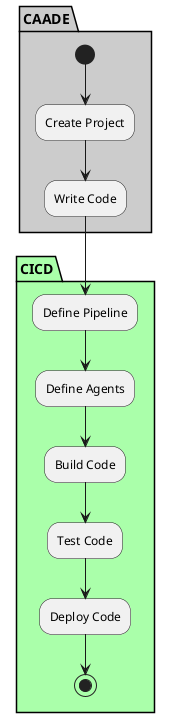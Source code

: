 @startuml

partition CAADE  #cccccc {
  (*) --> "Create Project"
  --> "Write Code"
}

partition "CICD" #aaffaa {
  "Write Code" --> "Define Pipeline"
  "Define Pipeline" --> "Define Agents"
  "Define Agents" --> "Build Code"
  "Build Code" --> "Test Code"
  "Test Code" --> "Deploy Code"
  "Deploy Code" --> (*)
}

@enduml

